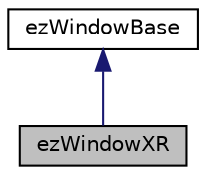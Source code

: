 digraph "ezWindowXR"
{
 // LATEX_PDF_SIZE
  edge [fontname="Helvetica",fontsize="10",labelfontname="Helvetica",labelfontsize="10"];
  node [fontname="Helvetica",fontsize="10",shape=record];
  Node1 [label="ezWindowXR",height=0.2,width=0.4,color="black", fillcolor="grey75", style="filled", fontcolor="black",tooltip="XR Window base implementation. Optionally wraps a companion window."];
  Node2 -> Node1 [dir="back",color="midnightblue",fontsize="10",style="solid",fontname="Helvetica"];
  Node2 [label="ezWindowBase",height=0.2,width=0.4,color="black", fillcolor="white", style="filled",URL="$d4/d8c/classez_window_base.htm",tooltip="Base class of all window classes that have a client area and a native window handle."];
}
